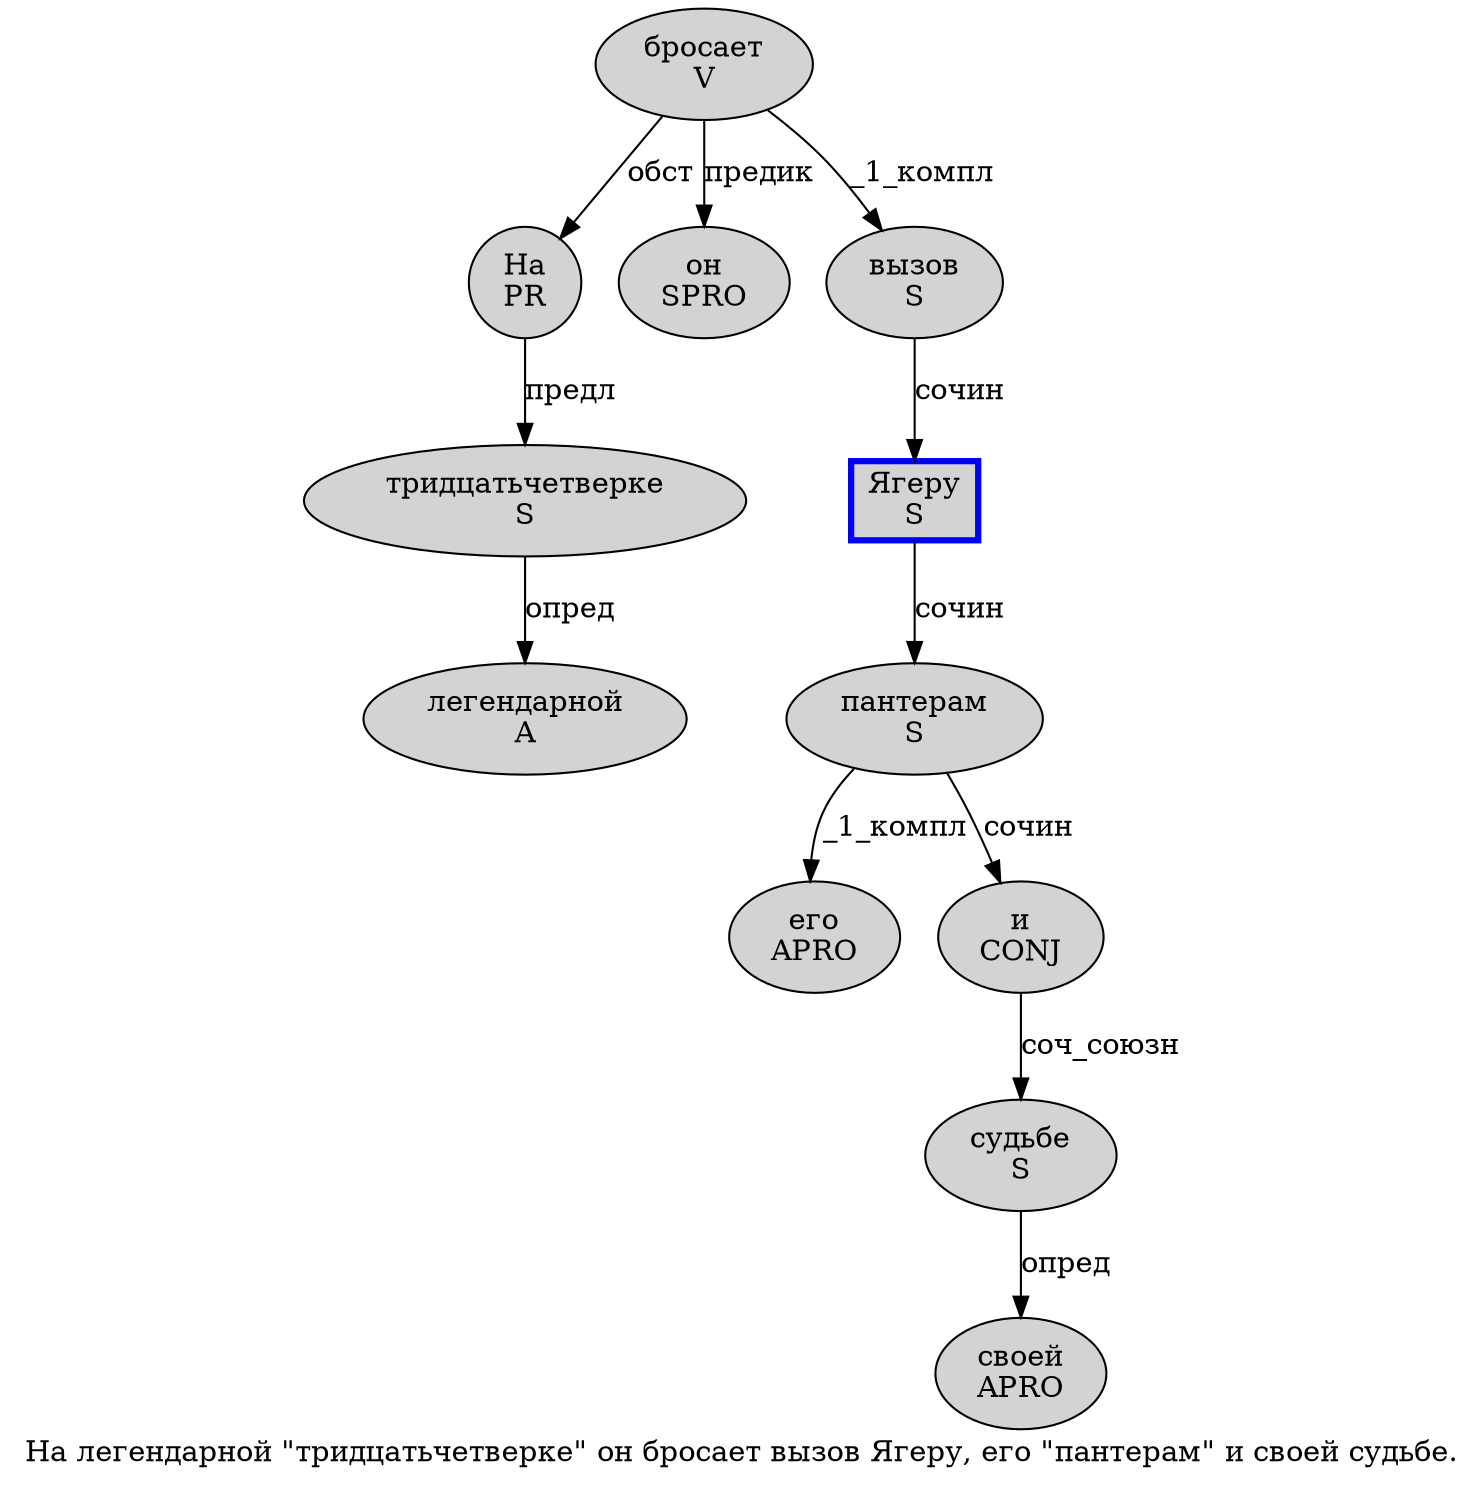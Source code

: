digraph SENTENCE_1182 {
	graph [label="На легендарной \"тридцатьчетверке\" он бросает вызов Ягеру, его \"пантерам\" и своей судьбе."]
	node [style=filled]
		0 [label="На
PR" color="" fillcolor=lightgray penwidth=1 shape=ellipse]
		1 [label="легендарной
A" color="" fillcolor=lightgray penwidth=1 shape=ellipse]
		3 [label="тридцатьчетверке
S" color="" fillcolor=lightgray penwidth=1 shape=ellipse]
		5 [label="он
SPRO" color="" fillcolor=lightgray penwidth=1 shape=ellipse]
		6 [label="бросает
V" color="" fillcolor=lightgray penwidth=1 shape=ellipse]
		7 [label="вызов
S" color="" fillcolor=lightgray penwidth=1 shape=ellipse]
		8 [label="Ягеру
S" color=blue fillcolor=lightgray penwidth=3 shape=box]
		10 [label="его
APRO" color="" fillcolor=lightgray penwidth=1 shape=ellipse]
		12 [label="пантерам
S" color="" fillcolor=lightgray penwidth=1 shape=ellipse]
		14 [label="и
CONJ" color="" fillcolor=lightgray penwidth=1 shape=ellipse]
		15 [label="своей
APRO" color="" fillcolor=lightgray penwidth=1 shape=ellipse]
		16 [label="судьбе
S" color="" fillcolor=lightgray penwidth=1 shape=ellipse]
			0 -> 3 [label="предл"]
			14 -> 16 [label="соч_союзн"]
			8 -> 12 [label="сочин"]
			3 -> 1 [label="опред"]
			6 -> 0 [label="обст"]
			6 -> 5 [label="предик"]
			6 -> 7 [label="_1_компл"]
			7 -> 8 [label="сочин"]
			12 -> 10 [label="_1_компл"]
			12 -> 14 [label="сочин"]
			16 -> 15 [label="опред"]
}